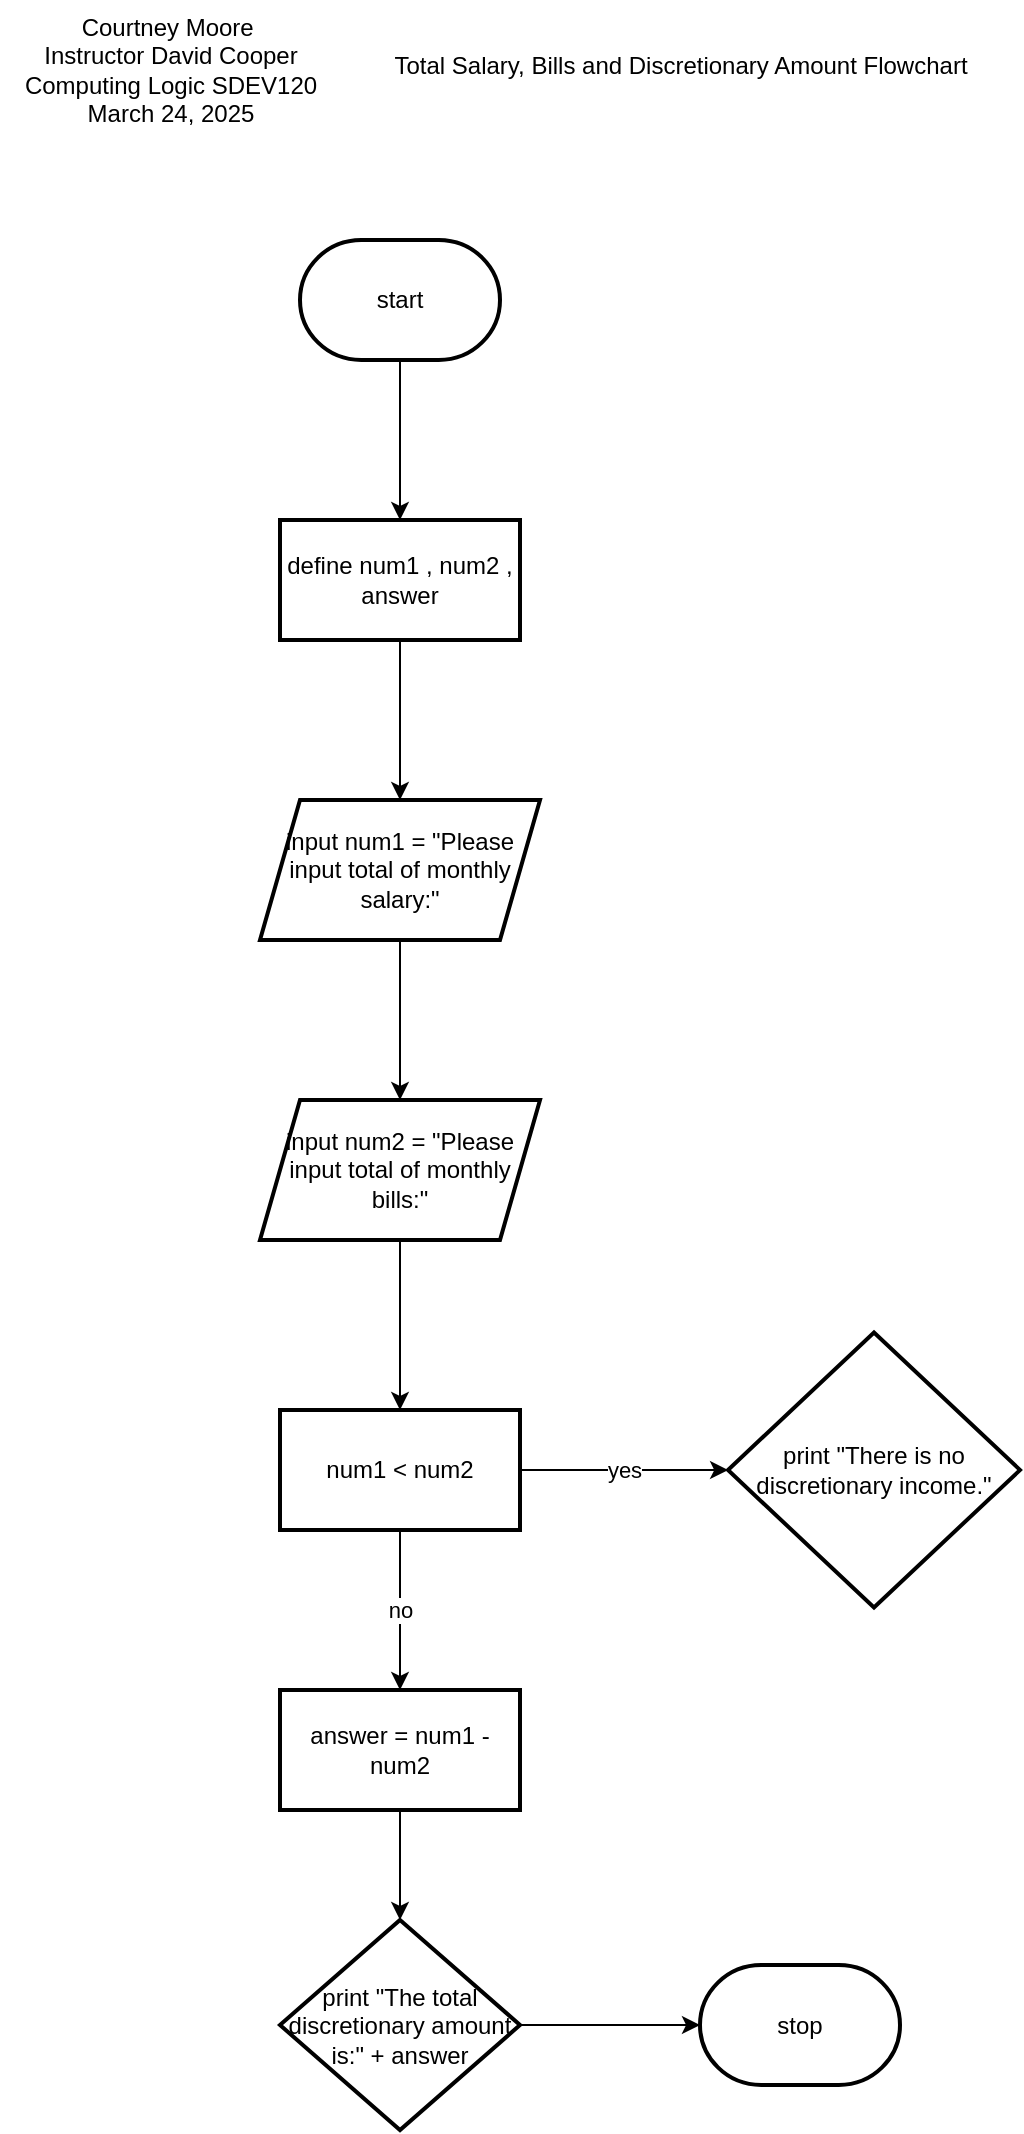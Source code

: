 <mxfile version="26.1.1">
  <diagram id="C5RBs43oDa-KdzZeNtuy" name="Page-1">
    <mxGraphModel dx="1434" dy="844" grid="1" gridSize="10" guides="1" tooltips="1" connect="1" arrows="1" fold="1" page="1" pageScale="1" pageWidth="827" pageHeight="1169" math="0" shadow="0">
      <root>
        <mxCell id="WIyWlLk6GJQsqaUBKTNV-0" />
        <mxCell id="WIyWlLk6GJQsqaUBKTNV-1" parent="WIyWlLk6GJQsqaUBKTNV-0" />
        <mxCell id="GY8VmjAgrOV6euH5_LU--0" value="Courtney Moore&amp;nbsp;&lt;div&gt;Instructor David Cooper&lt;/div&gt;&lt;div&gt;Computing Logic SDEV120&lt;/div&gt;&lt;div&gt;March 24, 2025&lt;/div&gt;" style="text;html=1;align=center;verticalAlign=middle;resizable=0;points=[];autosize=1;strokeColor=none;fillColor=none;" vertex="1" parent="WIyWlLk6GJQsqaUBKTNV-1">
          <mxGeometry x="50" y="40" width="170" height="70" as="geometry" />
        </mxCell>
        <mxCell id="GY8VmjAgrOV6euH5_LU--4" value="" style="edgeStyle=orthogonalEdgeStyle;rounded=0;orthogonalLoop=1;jettySize=auto;html=1;exitX=0.5;exitY=1;exitDx=0;exitDy=0;exitPerimeter=0;" edge="1" parent="WIyWlLk6GJQsqaUBKTNV-1" source="GY8VmjAgrOV6euH5_LU--18" target="GY8VmjAgrOV6euH5_LU--3">
          <mxGeometry relative="1" as="geometry">
            <mxPoint x="250" y="220" as="sourcePoint" />
          </mxGeometry>
        </mxCell>
        <mxCell id="GY8VmjAgrOV6euH5_LU--6" value="" style="edgeStyle=orthogonalEdgeStyle;rounded=0;orthogonalLoop=1;jettySize=auto;html=1;" edge="1" parent="WIyWlLk6GJQsqaUBKTNV-1" source="GY8VmjAgrOV6euH5_LU--3" target="GY8VmjAgrOV6euH5_LU--5">
          <mxGeometry relative="1" as="geometry" />
        </mxCell>
        <mxCell id="GY8VmjAgrOV6euH5_LU--3" value="define num1 , num2 , answer" style="whiteSpace=wrap;html=1;strokeWidth=2;" vertex="1" parent="WIyWlLk6GJQsqaUBKTNV-1">
          <mxGeometry x="190" y="300" width="120" height="60" as="geometry" />
        </mxCell>
        <mxCell id="GY8VmjAgrOV6euH5_LU--8" value="" style="edgeStyle=orthogonalEdgeStyle;rounded=0;orthogonalLoop=1;jettySize=auto;html=1;" edge="1" parent="WIyWlLk6GJQsqaUBKTNV-1" source="GY8VmjAgrOV6euH5_LU--5" target="GY8VmjAgrOV6euH5_LU--7">
          <mxGeometry relative="1" as="geometry" />
        </mxCell>
        <mxCell id="GY8VmjAgrOV6euH5_LU--5" value="input num1 = &quot;Please input total of monthly salary:&quot;" style="shape=parallelogram;perimeter=parallelogramPerimeter;whiteSpace=wrap;html=1;fixedSize=1;strokeWidth=2;" vertex="1" parent="WIyWlLk6GJQsqaUBKTNV-1">
          <mxGeometry x="180" y="440" width="140" height="70" as="geometry" />
        </mxCell>
        <mxCell id="GY8VmjAgrOV6euH5_LU--10" value="" style="edgeStyle=orthogonalEdgeStyle;rounded=0;orthogonalLoop=1;jettySize=auto;html=1;" edge="1" parent="WIyWlLk6GJQsqaUBKTNV-1" source="GY8VmjAgrOV6euH5_LU--7" target="GY8VmjAgrOV6euH5_LU--9">
          <mxGeometry relative="1" as="geometry" />
        </mxCell>
        <mxCell id="GY8VmjAgrOV6euH5_LU--7" value="input num2 = &quot;Please input total of monthly bills:&quot;" style="shape=parallelogram;perimeter=parallelogramPerimeter;whiteSpace=wrap;html=1;fixedSize=1;strokeWidth=2;" vertex="1" parent="WIyWlLk6GJQsqaUBKTNV-1">
          <mxGeometry x="180" y="590" width="140" height="70" as="geometry" />
        </mxCell>
        <mxCell id="GY8VmjAgrOV6euH5_LU--12" value="yes" style="edgeStyle=orthogonalEdgeStyle;rounded=0;orthogonalLoop=1;jettySize=auto;html=1;" edge="1" parent="WIyWlLk6GJQsqaUBKTNV-1" source="GY8VmjAgrOV6euH5_LU--9" target="GY8VmjAgrOV6euH5_LU--11">
          <mxGeometry relative="1" as="geometry" />
        </mxCell>
        <mxCell id="GY8VmjAgrOV6euH5_LU--14" value="no" style="edgeStyle=orthogonalEdgeStyle;rounded=0;orthogonalLoop=1;jettySize=auto;html=1;" edge="1" parent="WIyWlLk6GJQsqaUBKTNV-1" source="GY8VmjAgrOV6euH5_LU--9" target="GY8VmjAgrOV6euH5_LU--13">
          <mxGeometry relative="1" as="geometry" />
        </mxCell>
        <mxCell id="GY8VmjAgrOV6euH5_LU--9" value="num1 &amp;lt; num2" style="whiteSpace=wrap;html=1;strokeWidth=2;" vertex="1" parent="WIyWlLk6GJQsqaUBKTNV-1">
          <mxGeometry x="190" y="745" width="120" height="60" as="geometry" />
        </mxCell>
        <mxCell id="GY8VmjAgrOV6euH5_LU--11" value="print &quot;There is no discretionary income.&quot;" style="rhombus;whiteSpace=wrap;html=1;strokeWidth=2;" vertex="1" parent="WIyWlLk6GJQsqaUBKTNV-1">
          <mxGeometry x="414" y="706.25" width="146" height="137.5" as="geometry" />
        </mxCell>
        <mxCell id="GY8VmjAgrOV6euH5_LU--16" value="" style="edgeStyle=orthogonalEdgeStyle;rounded=0;orthogonalLoop=1;jettySize=auto;html=1;" edge="1" parent="WIyWlLk6GJQsqaUBKTNV-1" source="GY8VmjAgrOV6euH5_LU--13" target="GY8VmjAgrOV6euH5_LU--15">
          <mxGeometry relative="1" as="geometry" />
        </mxCell>
        <mxCell id="GY8VmjAgrOV6euH5_LU--13" value="answer = num1 - num2" style="whiteSpace=wrap;html=1;strokeWidth=2;" vertex="1" parent="WIyWlLk6GJQsqaUBKTNV-1">
          <mxGeometry x="190" y="885" width="120" height="60" as="geometry" />
        </mxCell>
        <mxCell id="GY8VmjAgrOV6euH5_LU--15" value="print &quot;The total discretionary amount is:&quot; + answer" style="rhombus;whiteSpace=wrap;html=1;strokeWidth=2;" vertex="1" parent="WIyWlLk6GJQsqaUBKTNV-1">
          <mxGeometry x="190" y="1000" width="120" height="105" as="geometry" />
        </mxCell>
        <mxCell id="GY8VmjAgrOV6euH5_LU--17" value="stop" style="strokeWidth=2;html=1;shape=mxgraph.flowchart.terminator;whiteSpace=wrap;" vertex="1" parent="WIyWlLk6GJQsqaUBKTNV-1">
          <mxGeometry x="400" y="1022.5" width="100" height="60" as="geometry" />
        </mxCell>
        <mxCell id="GY8VmjAgrOV6euH5_LU--18" value="start" style="strokeWidth=2;html=1;shape=mxgraph.flowchart.terminator;whiteSpace=wrap;" vertex="1" parent="WIyWlLk6GJQsqaUBKTNV-1">
          <mxGeometry x="200" y="160" width="100" height="60" as="geometry" />
        </mxCell>
        <mxCell id="GY8VmjAgrOV6euH5_LU--19" value="" style="edgeStyle=none;orthogonalLoop=1;jettySize=auto;html=1;rounded=0;exitX=1;exitY=0.5;exitDx=0;exitDy=0;entryX=0;entryY=0.5;entryDx=0;entryDy=0;entryPerimeter=0;" edge="1" parent="WIyWlLk6GJQsqaUBKTNV-1" source="GY8VmjAgrOV6euH5_LU--15" target="GY8VmjAgrOV6euH5_LU--17">
          <mxGeometry width="100" relative="1" as="geometry">
            <mxPoint x="320" y="1050" as="sourcePoint" />
            <mxPoint x="420" y="1050" as="targetPoint" />
            <Array as="points" />
          </mxGeometry>
        </mxCell>
        <mxCell id="GY8VmjAgrOV6euH5_LU--20" value="Total Salary, Bills and Discretionary Amount Flowchart" style="text;html=1;align=center;verticalAlign=middle;resizable=0;points=[];autosize=1;strokeColor=none;fillColor=none;" vertex="1" parent="WIyWlLk6GJQsqaUBKTNV-1">
          <mxGeometry x="235" y="58" width="310" height="30" as="geometry" />
        </mxCell>
      </root>
    </mxGraphModel>
  </diagram>
</mxfile>
